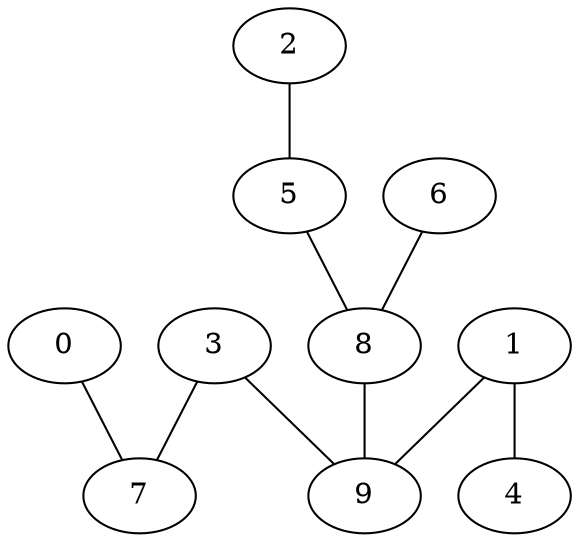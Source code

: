 graph {
    0 [pos="68,-21!"];
    1 [pos="57,60!"];
    2 [pos="82,-60!"];
    3 [pos="-33,54!"];
    4 [pos="-44,11!"];
    5 [pos="-5,26!"];
    6 [pos="-27,3!"];
    7 [pos="90,83!"];
    8 [pos="27,43!"];
    9 [pos="-72,21!"];
    1 -- 4 
    5 -- 8 
    6 -- 8 
    3 -- 9 
    8 -- 9 
    3 -- 7 
    1 -- 9 
    0 -- 7 
    2 -- 5 
  }